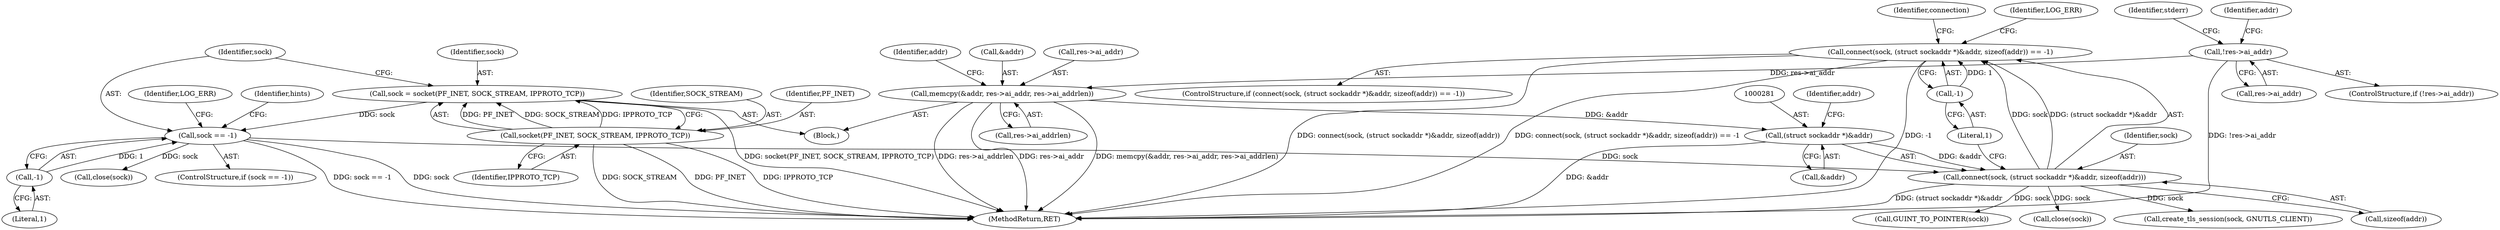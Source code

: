 digraph "1_pacemaker_564f7cc2a51dcd2f28ab12a13394f31be5aa3c93_10@API" {
"1000277" [label="(Call,connect(sock, (struct sockaddr *)&addr, sizeof(addr)) == -1)"];
"1000278" [label="(Call,connect(sock, (struct sockaddr *)&addr, sizeof(addr)))"];
"1000158" [label="(Call,sock == -1)"];
"1000151" [label="(Call,sock = socket(PF_INET, SOCK_STREAM, IPPROTO_TCP))"];
"1000153" [label="(Call,socket(PF_INET, SOCK_STREAM, IPPROTO_TCP))"];
"1000160" [label="(Call,-1)"];
"1000280" [label="(Call,(struct sockaddr *)&addr)"];
"1000259" [label="(Call,memcpy(&addr, res->ai_addr, res->ai_addrlen))"];
"1000249" [label="(Call,!res->ai_addr)"];
"1000286" [label="(Call,-1)"];
"1000285" [label="(Identifier,addr)"];
"1000284" [label="(Call,sizeof(addr))"];
"1000110" [label="(Block,)"];
"1000159" [label="(Identifier,sock)"];
"1000250" [label="(Call,res->ai_addr)"];
"1000277" [label="(Call,connect(sock, (struct sockaddr *)&addr, sizeof(addr)) == -1)"];
"1000158" [label="(Call,sock == -1)"];
"1000227" [label="(Call,close(sock))"];
"1000282" [label="(Call,&addr)"];
"1000276" [label="(ControlStructure,if (connect(sock, (struct sockaddr *)&addr, sizeof(addr)) == -1))"];
"1000153" [label="(Call,socket(PF_INET, SOCK_STREAM, IPPROTO_TCP))"];
"1000151" [label="(Call,sock = socket(PF_INET, SOCK_STREAM, IPPROTO_TCP))"];
"1000344" [label="(Call,GUINT_TO_POINTER(sock))"];
"1000270" [label="(Identifier,addr)"];
"1000255" [label="(Identifier,stderr)"];
"1000261" [label="(Identifier,addr)"];
"1000278" [label="(Call,connect(sock, (struct sockaddr *)&addr, sizeof(addr)))"];
"1000265" [label="(Call,res->ai_addrlen)"];
"1000303" [label="(Identifier,connection)"];
"1000473" [label="(MethodReturn,RET)"];
"1000160" [label="(Call,-1)"];
"1000164" [label="(Identifier,LOG_ERR)"];
"1000280" [label="(Call,(struct sockaddr *)&addr)"];
"1000154" [label="(Identifier,PF_INET)"];
"1000161" [label="(Literal,1)"];
"1000155" [label="(Identifier,SOCK_STREAM)"];
"1000152" [label="(Identifier,sock)"];
"1000279" [label="(Identifier,sock)"];
"1000157" [label="(ControlStructure,if (sock == -1))"];
"1000260" [label="(Call,&addr)"];
"1000287" [label="(Literal,1)"];
"1000248" [label="(ControlStructure,if (!res->ai_addr))"];
"1000296" [label="(Call,close(sock))"];
"1000314" [label="(Call,create_tls_session(sock, GNUTLS_CLIENT))"];
"1000156" [label="(Identifier,IPPROTO_TCP)"];
"1000249" [label="(Call,!res->ai_addr)"];
"1000262" [label="(Call,res->ai_addr)"];
"1000259" [label="(Call,memcpy(&addr, res->ai_addr, res->ai_addrlen))"];
"1000286" [label="(Call,-1)"];
"1000290" [label="(Identifier,LOG_ERR)"];
"1000171" [label="(Identifier,hints)"];
"1000277" -> "1000276"  [label="AST: "];
"1000277" -> "1000286"  [label="CFG: "];
"1000278" -> "1000277"  [label="AST: "];
"1000286" -> "1000277"  [label="AST: "];
"1000290" -> "1000277"  [label="CFG: "];
"1000303" -> "1000277"  [label="CFG: "];
"1000277" -> "1000473"  [label="DDG: -1"];
"1000277" -> "1000473"  [label="DDG: connect(sock, (struct sockaddr *)&addr, sizeof(addr))"];
"1000277" -> "1000473"  [label="DDG: connect(sock, (struct sockaddr *)&addr, sizeof(addr)) == -1"];
"1000278" -> "1000277"  [label="DDG: sock"];
"1000278" -> "1000277"  [label="DDG: (struct sockaddr *)&addr"];
"1000286" -> "1000277"  [label="DDG: 1"];
"1000278" -> "1000284"  [label="CFG: "];
"1000279" -> "1000278"  [label="AST: "];
"1000280" -> "1000278"  [label="AST: "];
"1000284" -> "1000278"  [label="AST: "];
"1000287" -> "1000278"  [label="CFG: "];
"1000278" -> "1000473"  [label="DDG: (struct sockaddr *)&addr"];
"1000158" -> "1000278"  [label="DDG: sock"];
"1000280" -> "1000278"  [label="DDG: &addr"];
"1000278" -> "1000296"  [label="DDG: sock"];
"1000278" -> "1000314"  [label="DDG: sock"];
"1000278" -> "1000344"  [label="DDG: sock"];
"1000158" -> "1000157"  [label="AST: "];
"1000158" -> "1000160"  [label="CFG: "];
"1000159" -> "1000158"  [label="AST: "];
"1000160" -> "1000158"  [label="AST: "];
"1000164" -> "1000158"  [label="CFG: "];
"1000171" -> "1000158"  [label="CFG: "];
"1000158" -> "1000473"  [label="DDG: sock"];
"1000158" -> "1000473"  [label="DDG: sock == -1"];
"1000151" -> "1000158"  [label="DDG: sock"];
"1000160" -> "1000158"  [label="DDG: 1"];
"1000158" -> "1000227"  [label="DDG: sock"];
"1000151" -> "1000110"  [label="AST: "];
"1000151" -> "1000153"  [label="CFG: "];
"1000152" -> "1000151"  [label="AST: "];
"1000153" -> "1000151"  [label="AST: "];
"1000159" -> "1000151"  [label="CFG: "];
"1000151" -> "1000473"  [label="DDG: socket(PF_INET, SOCK_STREAM, IPPROTO_TCP)"];
"1000153" -> "1000151"  [label="DDG: PF_INET"];
"1000153" -> "1000151"  [label="DDG: SOCK_STREAM"];
"1000153" -> "1000151"  [label="DDG: IPPROTO_TCP"];
"1000153" -> "1000156"  [label="CFG: "];
"1000154" -> "1000153"  [label="AST: "];
"1000155" -> "1000153"  [label="AST: "];
"1000156" -> "1000153"  [label="AST: "];
"1000153" -> "1000473"  [label="DDG: SOCK_STREAM"];
"1000153" -> "1000473"  [label="DDG: PF_INET"];
"1000153" -> "1000473"  [label="DDG: IPPROTO_TCP"];
"1000160" -> "1000161"  [label="CFG: "];
"1000161" -> "1000160"  [label="AST: "];
"1000280" -> "1000282"  [label="CFG: "];
"1000281" -> "1000280"  [label="AST: "];
"1000282" -> "1000280"  [label="AST: "];
"1000285" -> "1000280"  [label="CFG: "];
"1000280" -> "1000473"  [label="DDG: &addr"];
"1000259" -> "1000280"  [label="DDG: &addr"];
"1000259" -> "1000110"  [label="AST: "];
"1000259" -> "1000265"  [label="CFG: "];
"1000260" -> "1000259"  [label="AST: "];
"1000262" -> "1000259"  [label="AST: "];
"1000265" -> "1000259"  [label="AST: "];
"1000270" -> "1000259"  [label="CFG: "];
"1000259" -> "1000473"  [label="DDG: memcpy(&addr, res->ai_addr, res->ai_addrlen)"];
"1000259" -> "1000473"  [label="DDG: res->ai_addrlen"];
"1000259" -> "1000473"  [label="DDG: res->ai_addr"];
"1000249" -> "1000259"  [label="DDG: res->ai_addr"];
"1000249" -> "1000248"  [label="AST: "];
"1000249" -> "1000250"  [label="CFG: "];
"1000250" -> "1000249"  [label="AST: "];
"1000255" -> "1000249"  [label="CFG: "];
"1000261" -> "1000249"  [label="CFG: "];
"1000249" -> "1000473"  [label="DDG: !res->ai_addr"];
"1000286" -> "1000287"  [label="CFG: "];
"1000287" -> "1000286"  [label="AST: "];
}

